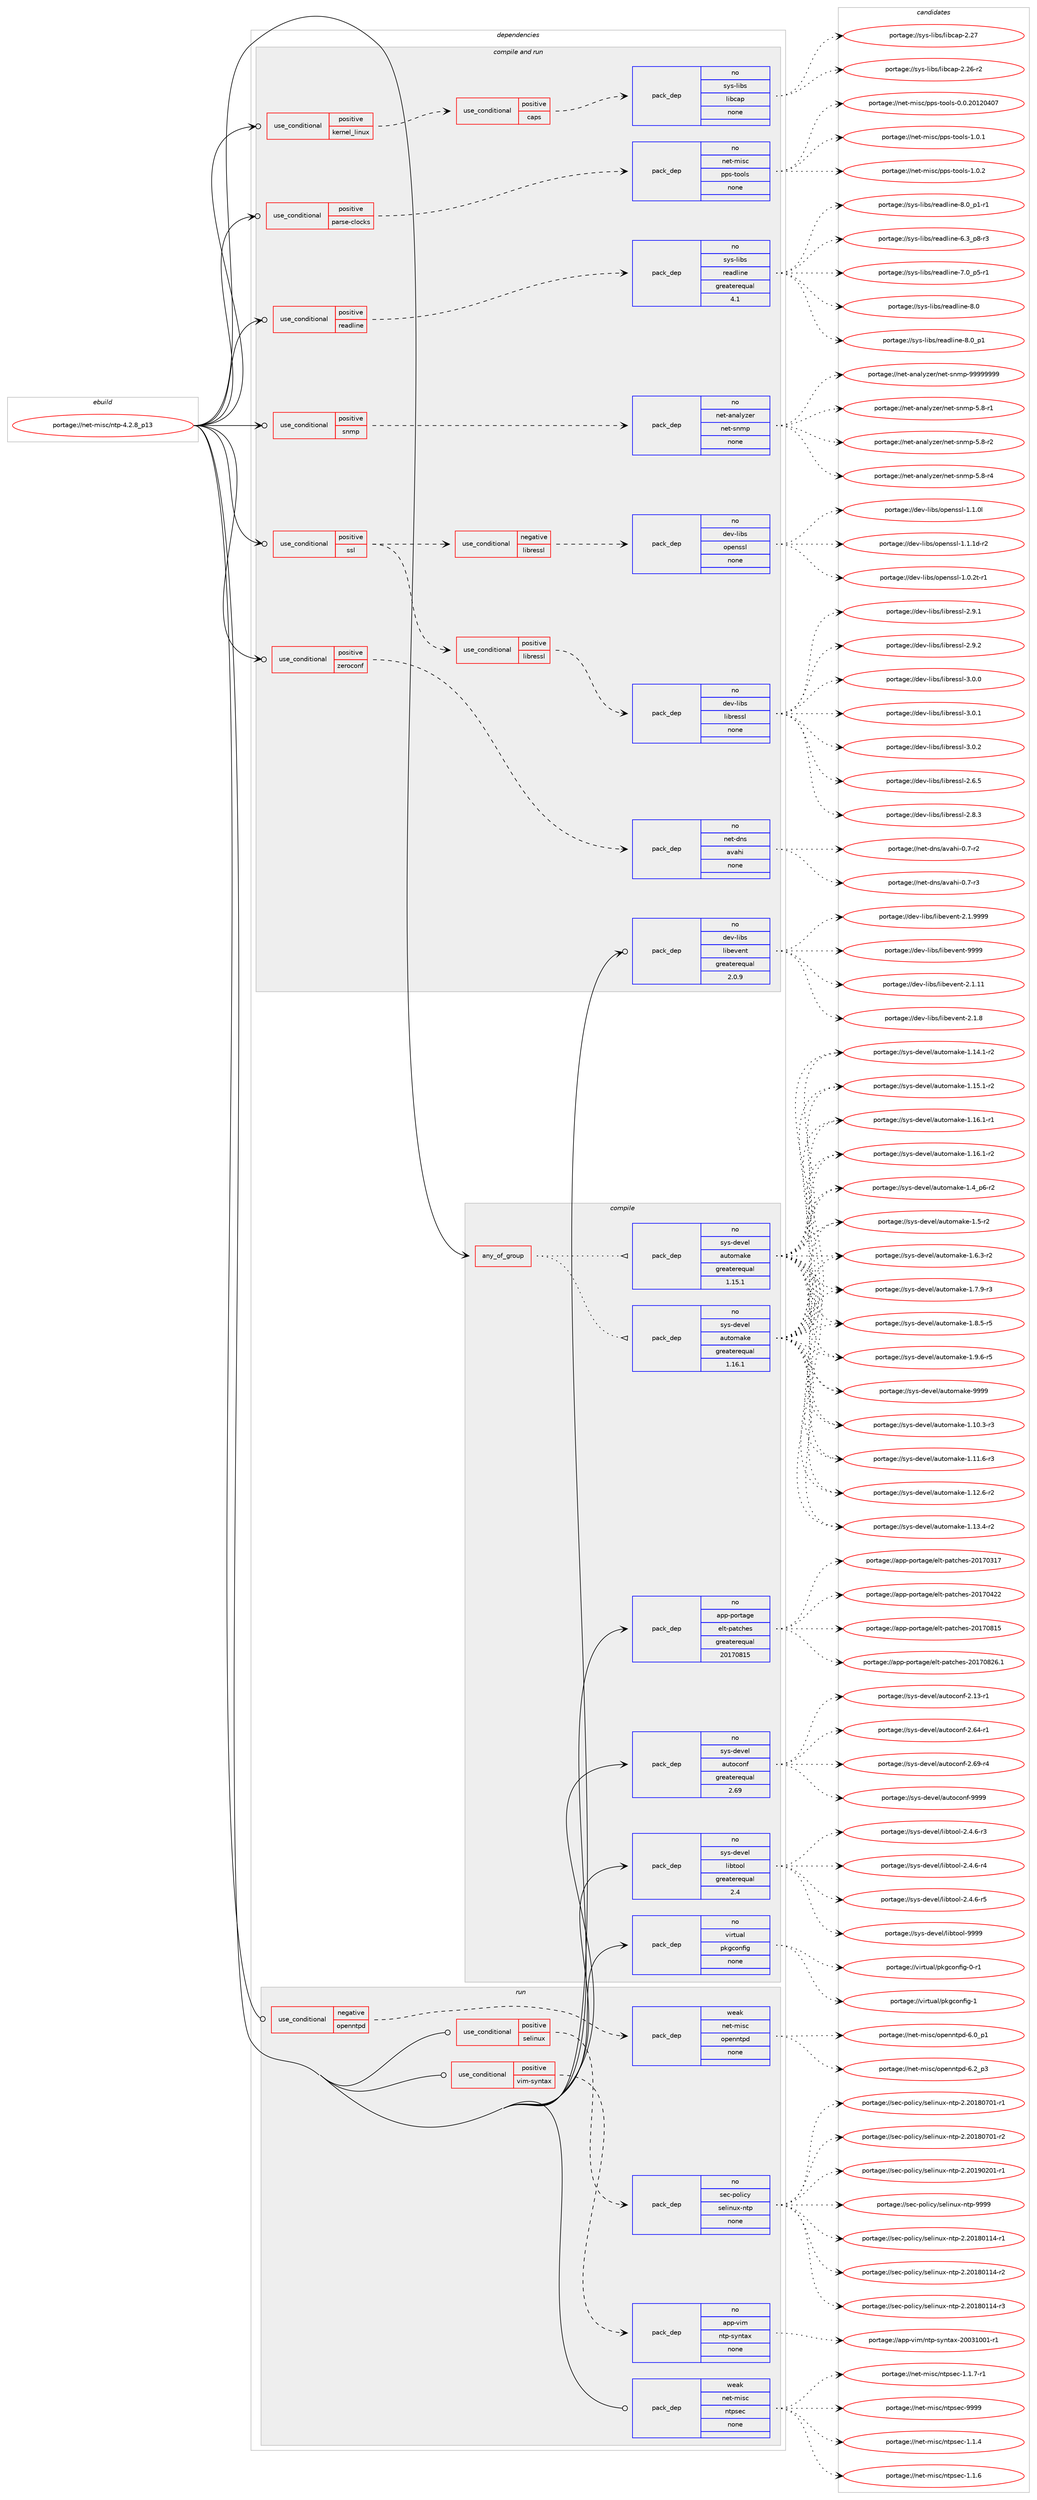 digraph prolog {

# *************
# Graph options
# *************

newrank=true;
concentrate=true;
compound=true;
graph [rankdir=LR,fontname=Helvetica,fontsize=10,ranksep=1.5];#, ranksep=2.5, nodesep=0.2];
edge  [arrowhead=vee];
node  [fontname=Helvetica,fontsize=10];

# **********
# The ebuild
# **********

subgraph cluster_leftcol {
color=gray;
rank=same;
label=<<i>ebuild</i>>;
id [label="portage://net-misc/ntp-4.2.8_p13", color=red, width=4, href="../net-misc/ntp-4.2.8_p13.svg"];
}

# ****************
# The dependencies
# ****************

subgraph cluster_midcol {
color=gray;
label=<<i>dependencies</i>>;
subgraph cluster_compile {
fillcolor="#eeeeee";
style=filled;
label=<<i>compile</i>>;
subgraph any5979 {
dependency368099 [label=<<TABLE BORDER="0" CELLBORDER="1" CELLSPACING="0" CELLPADDING="4"><TR><TD CELLPADDING="10">any_of_group</TD></TR></TABLE>>, shape=none, color=red];subgraph pack269850 {
dependency368100 [label=<<TABLE BORDER="0" CELLBORDER="1" CELLSPACING="0" CELLPADDING="4" WIDTH="220"><TR><TD ROWSPAN="6" CELLPADDING="30">pack_dep</TD></TR><TR><TD WIDTH="110">no</TD></TR><TR><TD>sys-devel</TD></TR><TR><TD>automake</TD></TR><TR><TD>greaterequal</TD></TR><TR><TD>1.16.1</TD></TR></TABLE>>, shape=none, color=blue];
}
dependency368099:e -> dependency368100:w [weight=20,style="dotted",arrowhead="oinv"];
subgraph pack269851 {
dependency368101 [label=<<TABLE BORDER="0" CELLBORDER="1" CELLSPACING="0" CELLPADDING="4" WIDTH="220"><TR><TD ROWSPAN="6" CELLPADDING="30">pack_dep</TD></TR><TR><TD WIDTH="110">no</TD></TR><TR><TD>sys-devel</TD></TR><TR><TD>automake</TD></TR><TR><TD>greaterequal</TD></TR><TR><TD>1.15.1</TD></TR></TABLE>>, shape=none, color=blue];
}
dependency368099:e -> dependency368101:w [weight=20,style="dotted",arrowhead="oinv"];
}
id:e -> dependency368099:w [weight=20,style="solid",arrowhead="vee"];
subgraph pack269852 {
dependency368102 [label=<<TABLE BORDER="0" CELLBORDER="1" CELLSPACING="0" CELLPADDING="4" WIDTH="220"><TR><TD ROWSPAN="6" CELLPADDING="30">pack_dep</TD></TR><TR><TD WIDTH="110">no</TD></TR><TR><TD>app-portage</TD></TR><TR><TD>elt-patches</TD></TR><TR><TD>greaterequal</TD></TR><TR><TD>20170815</TD></TR></TABLE>>, shape=none, color=blue];
}
id:e -> dependency368102:w [weight=20,style="solid",arrowhead="vee"];
subgraph pack269853 {
dependency368103 [label=<<TABLE BORDER="0" CELLBORDER="1" CELLSPACING="0" CELLPADDING="4" WIDTH="220"><TR><TD ROWSPAN="6" CELLPADDING="30">pack_dep</TD></TR><TR><TD WIDTH="110">no</TD></TR><TR><TD>sys-devel</TD></TR><TR><TD>autoconf</TD></TR><TR><TD>greaterequal</TD></TR><TR><TD>2.69</TD></TR></TABLE>>, shape=none, color=blue];
}
id:e -> dependency368103:w [weight=20,style="solid",arrowhead="vee"];
subgraph pack269854 {
dependency368104 [label=<<TABLE BORDER="0" CELLBORDER="1" CELLSPACING="0" CELLPADDING="4" WIDTH="220"><TR><TD ROWSPAN="6" CELLPADDING="30">pack_dep</TD></TR><TR><TD WIDTH="110">no</TD></TR><TR><TD>sys-devel</TD></TR><TR><TD>libtool</TD></TR><TR><TD>greaterequal</TD></TR><TR><TD>2.4</TD></TR></TABLE>>, shape=none, color=blue];
}
id:e -> dependency368104:w [weight=20,style="solid",arrowhead="vee"];
subgraph pack269855 {
dependency368105 [label=<<TABLE BORDER="0" CELLBORDER="1" CELLSPACING="0" CELLPADDING="4" WIDTH="220"><TR><TD ROWSPAN="6" CELLPADDING="30">pack_dep</TD></TR><TR><TD WIDTH="110">no</TD></TR><TR><TD>virtual</TD></TR><TR><TD>pkgconfig</TD></TR><TR><TD>none</TD></TR><TR><TD></TD></TR></TABLE>>, shape=none, color=blue];
}
id:e -> dependency368105:w [weight=20,style="solid",arrowhead="vee"];
}
subgraph cluster_compileandrun {
fillcolor="#eeeeee";
style=filled;
label=<<i>compile and run</i>>;
subgraph cond92102 {
dependency368106 [label=<<TABLE BORDER="0" CELLBORDER="1" CELLSPACING="0" CELLPADDING="4"><TR><TD ROWSPAN="3" CELLPADDING="10">use_conditional</TD></TR><TR><TD>positive</TD></TR><TR><TD>kernel_linux</TD></TR></TABLE>>, shape=none, color=red];
subgraph cond92103 {
dependency368107 [label=<<TABLE BORDER="0" CELLBORDER="1" CELLSPACING="0" CELLPADDING="4"><TR><TD ROWSPAN="3" CELLPADDING="10">use_conditional</TD></TR><TR><TD>positive</TD></TR><TR><TD>caps</TD></TR></TABLE>>, shape=none, color=red];
subgraph pack269856 {
dependency368108 [label=<<TABLE BORDER="0" CELLBORDER="1" CELLSPACING="0" CELLPADDING="4" WIDTH="220"><TR><TD ROWSPAN="6" CELLPADDING="30">pack_dep</TD></TR><TR><TD WIDTH="110">no</TD></TR><TR><TD>sys-libs</TD></TR><TR><TD>libcap</TD></TR><TR><TD>none</TD></TR><TR><TD></TD></TR></TABLE>>, shape=none, color=blue];
}
dependency368107:e -> dependency368108:w [weight=20,style="dashed",arrowhead="vee"];
}
dependency368106:e -> dependency368107:w [weight=20,style="dashed",arrowhead="vee"];
}
id:e -> dependency368106:w [weight=20,style="solid",arrowhead="odotvee"];
subgraph cond92104 {
dependency368109 [label=<<TABLE BORDER="0" CELLBORDER="1" CELLSPACING="0" CELLPADDING="4"><TR><TD ROWSPAN="3" CELLPADDING="10">use_conditional</TD></TR><TR><TD>positive</TD></TR><TR><TD>parse-clocks</TD></TR></TABLE>>, shape=none, color=red];
subgraph pack269857 {
dependency368110 [label=<<TABLE BORDER="0" CELLBORDER="1" CELLSPACING="0" CELLPADDING="4" WIDTH="220"><TR><TD ROWSPAN="6" CELLPADDING="30">pack_dep</TD></TR><TR><TD WIDTH="110">no</TD></TR><TR><TD>net-misc</TD></TR><TR><TD>pps-tools</TD></TR><TR><TD>none</TD></TR><TR><TD></TD></TR></TABLE>>, shape=none, color=blue];
}
dependency368109:e -> dependency368110:w [weight=20,style="dashed",arrowhead="vee"];
}
id:e -> dependency368109:w [weight=20,style="solid",arrowhead="odotvee"];
subgraph cond92105 {
dependency368111 [label=<<TABLE BORDER="0" CELLBORDER="1" CELLSPACING="0" CELLPADDING="4"><TR><TD ROWSPAN="3" CELLPADDING="10">use_conditional</TD></TR><TR><TD>positive</TD></TR><TR><TD>readline</TD></TR></TABLE>>, shape=none, color=red];
subgraph pack269858 {
dependency368112 [label=<<TABLE BORDER="0" CELLBORDER="1" CELLSPACING="0" CELLPADDING="4" WIDTH="220"><TR><TD ROWSPAN="6" CELLPADDING="30">pack_dep</TD></TR><TR><TD WIDTH="110">no</TD></TR><TR><TD>sys-libs</TD></TR><TR><TD>readline</TD></TR><TR><TD>greaterequal</TD></TR><TR><TD>4.1</TD></TR></TABLE>>, shape=none, color=blue];
}
dependency368111:e -> dependency368112:w [weight=20,style="dashed",arrowhead="vee"];
}
id:e -> dependency368111:w [weight=20,style="solid",arrowhead="odotvee"];
subgraph cond92106 {
dependency368113 [label=<<TABLE BORDER="0" CELLBORDER="1" CELLSPACING="0" CELLPADDING="4"><TR><TD ROWSPAN="3" CELLPADDING="10">use_conditional</TD></TR><TR><TD>positive</TD></TR><TR><TD>snmp</TD></TR></TABLE>>, shape=none, color=red];
subgraph pack269859 {
dependency368114 [label=<<TABLE BORDER="0" CELLBORDER="1" CELLSPACING="0" CELLPADDING="4" WIDTH="220"><TR><TD ROWSPAN="6" CELLPADDING="30">pack_dep</TD></TR><TR><TD WIDTH="110">no</TD></TR><TR><TD>net-analyzer</TD></TR><TR><TD>net-snmp</TD></TR><TR><TD>none</TD></TR><TR><TD></TD></TR></TABLE>>, shape=none, color=blue];
}
dependency368113:e -> dependency368114:w [weight=20,style="dashed",arrowhead="vee"];
}
id:e -> dependency368113:w [weight=20,style="solid",arrowhead="odotvee"];
subgraph cond92107 {
dependency368115 [label=<<TABLE BORDER="0" CELLBORDER="1" CELLSPACING="0" CELLPADDING="4"><TR><TD ROWSPAN="3" CELLPADDING="10">use_conditional</TD></TR><TR><TD>positive</TD></TR><TR><TD>ssl</TD></TR></TABLE>>, shape=none, color=red];
subgraph cond92108 {
dependency368116 [label=<<TABLE BORDER="0" CELLBORDER="1" CELLSPACING="0" CELLPADDING="4"><TR><TD ROWSPAN="3" CELLPADDING="10">use_conditional</TD></TR><TR><TD>negative</TD></TR><TR><TD>libressl</TD></TR></TABLE>>, shape=none, color=red];
subgraph pack269860 {
dependency368117 [label=<<TABLE BORDER="0" CELLBORDER="1" CELLSPACING="0" CELLPADDING="4" WIDTH="220"><TR><TD ROWSPAN="6" CELLPADDING="30">pack_dep</TD></TR><TR><TD WIDTH="110">no</TD></TR><TR><TD>dev-libs</TD></TR><TR><TD>openssl</TD></TR><TR><TD>none</TD></TR><TR><TD></TD></TR></TABLE>>, shape=none, color=blue];
}
dependency368116:e -> dependency368117:w [weight=20,style="dashed",arrowhead="vee"];
}
dependency368115:e -> dependency368116:w [weight=20,style="dashed",arrowhead="vee"];
subgraph cond92109 {
dependency368118 [label=<<TABLE BORDER="0" CELLBORDER="1" CELLSPACING="0" CELLPADDING="4"><TR><TD ROWSPAN="3" CELLPADDING="10">use_conditional</TD></TR><TR><TD>positive</TD></TR><TR><TD>libressl</TD></TR></TABLE>>, shape=none, color=red];
subgraph pack269861 {
dependency368119 [label=<<TABLE BORDER="0" CELLBORDER="1" CELLSPACING="0" CELLPADDING="4" WIDTH="220"><TR><TD ROWSPAN="6" CELLPADDING="30">pack_dep</TD></TR><TR><TD WIDTH="110">no</TD></TR><TR><TD>dev-libs</TD></TR><TR><TD>libressl</TD></TR><TR><TD>none</TD></TR><TR><TD></TD></TR></TABLE>>, shape=none, color=blue];
}
dependency368118:e -> dependency368119:w [weight=20,style="dashed",arrowhead="vee"];
}
dependency368115:e -> dependency368118:w [weight=20,style="dashed",arrowhead="vee"];
}
id:e -> dependency368115:w [weight=20,style="solid",arrowhead="odotvee"];
subgraph cond92110 {
dependency368120 [label=<<TABLE BORDER="0" CELLBORDER="1" CELLSPACING="0" CELLPADDING="4"><TR><TD ROWSPAN="3" CELLPADDING="10">use_conditional</TD></TR><TR><TD>positive</TD></TR><TR><TD>zeroconf</TD></TR></TABLE>>, shape=none, color=red];
subgraph pack269862 {
dependency368121 [label=<<TABLE BORDER="0" CELLBORDER="1" CELLSPACING="0" CELLPADDING="4" WIDTH="220"><TR><TD ROWSPAN="6" CELLPADDING="30">pack_dep</TD></TR><TR><TD WIDTH="110">no</TD></TR><TR><TD>net-dns</TD></TR><TR><TD>avahi</TD></TR><TR><TD>none</TD></TR><TR><TD></TD></TR></TABLE>>, shape=none, color=blue];
}
dependency368120:e -> dependency368121:w [weight=20,style="dashed",arrowhead="vee"];
}
id:e -> dependency368120:w [weight=20,style="solid",arrowhead="odotvee"];
subgraph pack269863 {
dependency368122 [label=<<TABLE BORDER="0" CELLBORDER="1" CELLSPACING="0" CELLPADDING="4" WIDTH="220"><TR><TD ROWSPAN="6" CELLPADDING="30">pack_dep</TD></TR><TR><TD WIDTH="110">no</TD></TR><TR><TD>dev-libs</TD></TR><TR><TD>libevent</TD></TR><TR><TD>greaterequal</TD></TR><TR><TD>2.0.9</TD></TR></TABLE>>, shape=none, color=blue];
}
id:e -> dependency368122:w [weight=20,style="solid",arrowhead="odotvee"];
}
subgraph cluster_run {
fillcolor="#eeeeee";
style=filled;
label=<<i>run</i>>;
subgraph cond92111 {
dependency368123 [label=<<TABLE BORDER="0" CELLBORDER="1" CELLSPACING="0" CELLPADDING="4"><TR><TD ROWSPAN="3" CELLPADDING="10">use_conditional</TD></TR><TR><TD>negative</TD></TR><TR><TD>openntpd</TD></TR></TABLE>>, shape=none, color=red];
subgraph pack269864 {
dependency368124 [label=<<TABLE BORDER="0" CELLBORDER="1" CELLSPACING="0" CELLPADDING="4" WIDTH="220"><TR><TD ROWSPAN="6" CELLPADDING="30">pack_dep</TD></TR><TR><TD WIDTH="110">weak</TD></TR><TR><TD>net-misc</TD></TR><TR><TD>openntpd</TD></TR><TR><TD>none</TD></TR><TR><TD></TD></TR></TABLE>>, shape=none, color=blue];
}
dependency368123:e -> dependency368124:w [weight=20,style="dashed",arrowhead="vee"];
}
id:e -> dependency368123:w [weight=20,style="solid",arrowhead="odot"];
subgraph cond92112 {
dependency368125 [label=<<TABLE BORDER="0" CELLBORDER="1" CELLSPACING="0" CELLPADDING="4"><TR><TD ROWSPAN="3" CELLPADDING="10">use_conditional</TD></TR><TR><TD>positive</TD></TR><TR><TD>selinux</TD></TR></TABLE>>, shape=none, color=red];
subgraph pack269865 {
dependency368126 [label=<<TABLE BORDER="0" CELLBORDER="1" CELLSPACING="0" CELLPADDING="4" WIDTH="220"><TR><TD ROWSPAN="6" CELLPADDING="30">pack_dep</TD></TR><TR><TD WIDTH="110">no</TD></TR><TR><TD>sec-policy</TD></TR><TR><TD>selinux-ntp</TD></TR><TR><TD>none</TD></TR><TR><TD></TD></TR></TABLE>>, shape=none, color=blue];
}
dependency368125:e -> dependency368126:w [weight=20,style="dashed",arrowhead="vee"];
}
id:e -> dependency368125:w [weight=20,style="solid",arrowhead="odot"];
subgraph cond92113 {
dependency368127 [label=<<TABLE BORDER="0" CELLBORDER="1" CELLSPACING="0" CELLPADDING="4"><TR><TD ROWSPAN="3" CELLPADDING="10">use_conditional</TD></TR><TR><TD>positive</TD></TR><TR><TD>vim-syntax</TD></TR></TABLE>>, shape=none, color=red];
subgraph pack269866 {
dependency368128 [label=<<TABLE BORDER="0" CELLBORDER="1" CELLSPACING="0" CELLPADDING="4" WIDTH="220"><TR><TD ROWSPAN="6" CELLPADDING="30">pack_dep</TD></TR><TR><TD WIDTH="110">no</TD></TR><TR><TD>app-vim</TD></TR><TR><TD>ntp-syntax</TD></TR><TR><TD>none</TD></TR><TR><TD></TD></TR></TABLE>>, shape=none, color=blue];
}
dependency368127:e -> dependency368128:w [weight=20,style="dashed",arrowhead="vee"];
}
id:e -> dependency368127:w [weight=20,style="solid",arrowhead="odot"];
subgraph pack269867 {
dependency368129 [label=<<TABLE BORDER="0" CELLBORDER="1" CELLSPACING="0" CELLPADDING="4" WIDTH="220"><TR><TD ROWSPAN="6" CELLPADDING="30">pack_dep</TD></TR><TR><TD WIDTH="110">weak</TD></TR><TR><TD>net-misc</TD></TR><TR><TD>ntpsec</TD></TR><TR><TD>none</TD></TR><TR><TD></TD></TR></TABLE>>, shape=none, color=blue];
}
id:e -> dependency368129:w [weight=20,style="solid",arrowhead="odot"];
}
}

# **************
# The candidates
# **************

subgraph cluster_choices {
rank=same;
color=gray;
label=<<i>candidates</i>>;

subgraph choice269850 {
color=black;
nodesep=1;
choiceportage11512111545100101118101108479711711611110997107101454946494846514511451 [label="portage://sys-devel/automake-1.10.3-r3", color=red, width=4,href="../sys-devel/automake-1.10.3-r3.svg"];
choiceportage11512111545100101118101108479711711611110997107101454946494946544511451 [label="portage://sys-devel/automake-1.11.6-r3", color=red, width=4,href="../sys-devel/automake-1.11.6-r3.svg"];
choiceportage11512111545100101118101108479711711611110997107101454946495046544511450 [label="portage://sys-devel/automake-1.12.6-r2", color=red, width=4,href="../sys-devel/automake-1.12.6-r2.svg"];
choiceportage11512111545100101118101108479711711611110997107101454946495146524511450 [label="portage://sys-devel/automake-1.13.4-r2", color=red, width=4,href="../sys-devel/automake-1.13.4-r2.svg"];
choiceportage11512111545100101118101108479711711611110997107101454946495246494511450 [label="portage://sys-devel/automake-1.14.1-r2", color=red, width=4,href="../sys-devel/automake-1.14.1-r2.svg"];
choiceportage11512111545100101118101108479711711611110997107101454946495346494511450 [label="portage://sys-devel/automake-1.15.1-r2", color=red, width=4,href="../sys-devel/automake-1.15.1-r2.svg"];
choiceportage11512111545100101118101108479711711611110997107101454946495446494511449 [label="portage://sys-devel/automake-1.16.1-r1", color=red, width=4,href="../sys-devel/automake-1.16.1-r1.svg"];
choiceportage11512111545100101118101108479711711611110997107101454946495446494511450 [label="portage://sys-devel/automake-1.16.1-r2", color=red, width=4,href="../sys-devel/automake-1.16.1-r2.svg"];
choiceportage115121115451001011181011084797117116111109971071014549465295112544511450 [label="portage://sys-devel/automake-1.4_p6-r2", color=red, width=4,href="../sys-devel/automake-1.4_p6-r2.svg"];
choiceportage11512111545100101118101108479711711611110997107101454946534511450 [label="portage://sys-devel/automake-1.5-r2", color=red, width=4,href="../sys-devel/automake-1.5-r2.svg"];
choiceportage115121115451001011181011084797117116111109971071014549465446514511450 [label="portage://sys-devel/automake-1.6.3-r2", color=red, width=4,href="../sys-devel/automake-1.6.3-r2.svg"];
choiceportage115121115451001011181011084797117116111109971071014549465546574511451 [label="portage://sys-devel/automake-1.7.9-r3", color=red, width=4,href="../sys-devel/automake-1.7.9-r3.svg"];
choiceportage115121115451001011181011084797117116111109971071014549465646534511453 [label="portage://sys-devel/automake-1.8.5-r5", color=red, width=4,href="../sys-devel/automake-1.8.5-r5.svg"];
choiceportage115121115451001011181011084797117116111109971071014549465746544511453 [label="portage://sys-devel/automake-1.9.6-r5", color=red, width=4,href="../sys-devel/automake-1.9.6-r5.svg"];
choiceportage115121115451001011181011084797117116111109971071014557575757 [label="portage://sys-devel/automake-9999", color=red, width=4,href="../sys-devel/automake-9999.svg"];
dependency368100:e -> choiceportage11512111545100101118101108479711711611110997107101454946494846514511451:w [style=dotted,weight="100"];
dependency368100:e -> choiceportage11512111545100101118101108479711711611110997107101454946494946544511451:w [style=dotted,weight="100"];
dependency368100:e -> choiceportage11512111545100101118101108479711711611110997107101454946495046544511450:w [style=dotted,weight="100"];
dependency368100:e -> choiceportage11512111545100101118101108479711711611110997107101454946495146524511450:w [style=dotted,weight="100"];
dependency368100:e -> choiceportage11512111545100101118101108479711711611110997107101454946495246494511450:w [style=dotted,weight="100"];
dependency368100:e -> choiceportage11512111545100101118101108479711711611110997107101454946495346494511450:w [style=dotted,weight="100"];
dependency368100:e -> choiceportage11512111545100101118101108479711711611110997107101454946495446494511449:w [style=dotted,weight="100"];
dependency368100:e -> choiceportage11512111545100101118101108479711711611110997107101454946495446494511450:w [style=dotted,weight="100"];
dependency368100:e -> choiceportage115121115451001011181011084797117116111109971071014549465295112544511450:w [style=dotted,weight="100"];
dependency368100:e -> choiceportage11512111545100101118101108479711711611110997107101454946534511450:w [style=dotted,weight="100"];
dependency368100:e -> choiceportage115121115451001011181011084797117116111109971071014549465446514511450:w [style=dotted,weight="100"];
dependency368100:e -> choiceportage115121115451001011181011084797117116111109971071014549465546574511451:w [style=dotted,weight="100"];
dependency368100:e -> choiceportage115121115451001011181011084797117116111109971071014549465646534511453:w [style=dotted,weight="100"];
dependency368100:e -> choiceportage115121115451001011181011084797117116111109971071014549465746544511453:w [style=dotted,weight="100"];
dependency368100:e -> choiceportage115121115451001011181011084797117116111109971071014557575757:w [style=dotted,weight="100"];
}
subgraph choice269851 {
color=black;
nodesep=1;
choiceportage11512111545100101118101108479711711611110997107101454946494846514511451 [label="portage://sys-devel/automake-1.10.3-r3", color=red, width=4,href="../sys-devel/automake-1.10.3-r3.svg"];
choiceportage11512111545100101118101108479711711611110997107101454946494946544511451 [label="portage://sys-devel/automake-1.11.6-r3", color=red, width=4,href="../sys-devel/automake-1.11.6-r3.svg"];
choiceportage11512111545100101118101108479711711611110997107101454946495046544511450 [label="portage://sys-devel/automake-1.12.6-r2", color=red, width=4,href="../sys-devel/automake-1.12.6-r2.svg"];
choiceportage11512111545100101118101108479711711611110997107101454946495146524511450 [label="portage://sys-devel/automake-1.13.4-r2", color=red, width=4,href="../sys-devel/automake-1.13.4-r2.svg"];
choiceportage11512111545100101118101108479711711611110997107101454946495246494511450 [label="portage://sys-devel/automake-1.14.1-r2", color=red, width=4,href="../sys-devel/automake-1.14.1-r2.svg"];
choiceportage11512111545100101118101108479711711611110997107101454946495346494511450 [label="portage://sys-devel/automake-1.15.1-r2", color=red, width=4,href="../sys-devel/automake-1.15.1-r2.svg"];
choiceportage11512111545100101118101108479711711611110997107101454946495446494511449 [label="portage://sys-devel/automake-1.16.1-r1", color=red, width=4,href="../sys-devel/automake-1.16.1-r1.svg"];
choiceportage11512111545100101118101108479711711611110997107101454946495446494511450 [label="portage://sys-devel/automake-1.16.1-r2", color=red, width=4,href="../sys-devel/automake-1.16.1-r2.svg"];
choiceportage115121115451001011181011084797117116111109971071014549465295112544511450 [label="portage://sys-devel/automake-1.4_p6-r2", color=red, width=4,href="../sys-devel/automake-1.4_p6-r2.svg"];
choiceportage11512111545100101118101108479711711611110997107101454946534511450 [label="portage://sys-devel/automake-1.5-r2", color=red, width=4,href="../sys-devel/automake-1.5-r2.svg"];
choiceportage115121115451001011181011084797117116111109971071014549465446514511450 [label="portage://sys-devel/automake-1.6.3-r2", color=red, width=4,href="../sys-devel/automake-1.6.3-r2.svg"];
choiceportage115121115451001011181011084797117116111109971071014549465546574511451 [label="portage://sys-devel/automake-1.7.9-r3", color=red, width=4,href="../sys-devel/automake-1.7.9-r3.svg"];
choiceportage115121115451001011181011084797117116111109971071014549465646534511453 [label="portage://sys-devel/automake-1.8.5-r5", color=red, width=4,href="../sys-devel/automake-1.8.5-r5.svg"];
choiceportage115121115451001011181011084797117116111109971071014549465746544511453 [label="portage://sys-devel/automake-1.9.6-r5", color=red, width=4,href="../sys-devel/automake-1.9.6-r5.svg"];
choiceportage115121115451001011181011084797117116111109971071014557575757 [label="portage://sys-devel/automake-9999", color=red, width=4,href="../sys-devel/automake-9999.svg"];
dependency368101:e -> choiceportage11512111545100101118101108479711711611110997107101454946494846514511451:w [style=dotted,weight="100"];
dependency368101:e -> choiceportage11512111545100101118101108479711711611110997107101454946494946544511451:w [style=dotted,weight="100"];
dependency368101:e -> choiceportage11512111545100101118101108479711711611110997107101454946495046544511450:w [style=dotted,weight="100"];
dependency368101:e -> choiceportage11512111545100101118101108479711711611110997107101454946495146524511450:w [style=dotted,weight="100"];
dependency368101:e -> choiceportage11512111545100101118101108479711711611110997107101454946495246494511450:w [style=dotted,weight="100"];
dependency368101:e -> choiceportage11512111545100101118101108479711711611110997107101454946495346494511450:w [style=dotted,weight="100"];
dependency368101:e -> choiceportage11512111545100101118101108479711711611110997107101454946495446494511449:w [style=dotted,weight="100"];
dependency368101:e -> choiceportage11512111545100101118101108479711711611110997107101454946495446494511450:w [style=dotted,weight="100"];
dependency368101:e -> choiceportage115121115451001011181011084797117116111109971071014549465295112544511450:w [style=dotted,weight="100"];
dependency368101:e -> choiceportage11512111545100101118101108479711711611110997107101454946534511450:w [style=dotted,weight="100"];
dependency368101:e -> choiceportage115121115451001011181011084797117116111109971071014549465446514511450:w [style=dotted,weight="100"];
dependency368101:e -> choiceportage115121115451001011181011084797117116111109971071014549465546574511451:w [style=dotted,weight="100"];
dependency368101:e -> choiceportage115121115451001011181011084797117116111109971071014549465646534511453:w [style=dotted,weight="100"];
dependency368101:e -> choiceportage115121115451001011181011084797117116111109971071014549465746544511453:w [style=dotted,weight="100"];
dependency368101:e -> choiceportage115121115451001011181011084797117116111109971071014557575757:w [style=dotted,weight="100"];
}
subgraph choice269852 {
color=black;
nodesep=1;
choiceportage97112112451121111141169710310147101108116451129711699104101115455048495548514955 [label="portage://app-portage/elt-patches-20170317", color=red, width=4,href="../app-portage/elt-patches-20170317.svg"];
choiceportage97112112451121111141169710310147101108116451129711699104101115455048495548525050 [label="portage://app-portage/elt-patches-20170422", color=red, width=4,href="../app-portage/elt-patches-20170422.svg"];
choiceportage97112112451121111141169710310147101108116451129711699104101115455048495548564953 [label="portage://app-portage/elt-patches-20170815", color=red, width=4,href="../app-portage/elt-patches-20170815.svg"];
choiceportage971121124511211111411697103101471011081164511297116991041011154550484955485650544649 [label="portage://app-portage/elt-patches-20170826.1", color=red, width=4,href="../app-portage/elt-patches-20170826.1.svg"];
dependency368102:e -> choiceportage97112112451121111141169710310147101108116451129711699104101115455048495548514955:w [style=dotted,weight="100"];
dependency368102:e -> choiceportage97112112451121111141169710310147101108116451129711699104101115455048495548525050:w [style=dotted,weight="100"];
dependency368102:e -> choiceportage97112112451121111141169710310147101108116451129711699104101115455048495548564953:w [style=dotted,weight="100"];
dependency368102:e -> choiceportage971121124511211111411697103101471011081164511297116991041011154550484955485650544649:w [style=dotted,weight="100"];
}
subgraph choice269853 {
color=black;
nodesep=1;
choiceportage1151211154510010111810110847971171161119911111010245504649514511449 [label="portage://sys-devel/autoconf-2.13-r1", color=red, width=4,href="../sys-devel/autoconf-2.13-r1.svg"];
choiceportage1151211154510010111810110847971171161119911111010245504654524511449 [label="portage://sys-devel/autoconf-2.64-r1", color=red, width=4,href="../sys-devel/autoconf-2.64-r1.svg"];
choiceportage1151211154510010111810110847971171161119911111010245504654574511452 [label="portage://sys-devel/autoconf-2.69-r4", color=red, width=4,href="../sys-devel/autoconf-2.69-r4.svg"];
choiceportage115121115451001011181011084797117116111991111101024557575757 [label="portage://sys-devel/autoconf-9999", color=red, width=4,href="../sys-devel/autoconf-9999.svg"];
dependency368103:e -> choiceportage1151211154510010111810110847971171161119911111010245504649514511449:w [style=dotted,weight="100"];
dependency368103:e -> choiceportage1151211154510010111810110847971171161119911111010245504654524511449:w [style=dotted,weight="100"];
dependency368103:e -> choiceportage1151211154510010111810110847971171161119911111010245504654574511452:w [style=dotted,weight="100"];
dependency368103:e -> choiceportage115121115451001011181011084797117116111991111101024557575757:w [style=dotted,weight="100"];
}
subgraph choice269854 {
color=black;
nodesep=1;
choiceportage1151211154510010111810110847108105981161111111084550465246544511451 [label="portage://sys-devel/libtool-2.4.6-r3", color=red, width=4,href="../sys-devel/libtool-2.4.6-r3.svg"];
choiceportage1151211154510010111810110847108105981161111111084550465246544511452 [label="portage://sys-devel/libtool-2.4.6-r4", color=red, width=4,href="../sys-devel/libtool-2.4.6-r4.svg"];
choiceportage1151211154510010111810110847108105981161111111084550465246544511453 [label="portage://sys-devel/libtool-2.4.6-r5", color=red, width=4,href="../sys-devel/libtool-2.4.6-r5.svg"];
choiceportage1151211154510010111810110847108105981161111111084557575757 [label="portage://sys-devel/libtool-9999", color=red, width=4,href="../sys-devel/libtool-9999.svg"];
dependency368104:e -> choiceportage1151211154510010111810110847108105981161111111084550465246544511451:w [style=dotted,weight="100"];
dependency368104:e -> choiceportage1151211154510010111810110847108105981161111111084550465246544511452:w [style=dotted,weight="100"];
dependency368104:e -> choiceportage1151211154510010111810110847108105981161111111084550465246544511453:w [style=dotted,weight="100"];
dependency368104:e -> choiceportage1151211154510010111810110847108105981161111111084557575757:w [style=dotted,weight="100"];
}
subgraph choice269855 {
color=black;
nodesep=1;
choiceportage11810511411611797108471121071039911111010210510345484511449 [label="portage://virtual/pkgconfig-0-r1", color=red, width=4,href="../virtual/pkgconfig-0-r1.svg"];
choiceportage1181051141161179710847112107103991111101021051034549 [label="portage://virtual/pkgconfig-1", color=red, width=4,href="../virtual/pkgconfig-1.svg"];
dependency368105:e -> choiceportage11810511411611797108471121071039911111010210510345484511449:w [style=dotted,weight="100"];
dependency368105:e -> choiceportage1181051141161179710847112107103991111101021051034549:w [style=dotted,weight="100"];
}
subgraph choice269856 {
color=black;
nodesep=1;
choiceportage11512111545108105981154710810598999711245504650544511450 [label="portage://sys-libs/libcap-2.26-r2", color=red, width=4,href="../sys-libs/libcap-2.26-r2.svg"];
choiceportage1151211154510810598115471081059899971124550465055 [label="portage://sys-libs/libcap-2.27", color=red, width=4,href="../sys-libs/libcap-2.27.svg"];
dependency368108:e -> choiceportage11512111545108105981154710810598999711245504650544511450:w [style=dotted,weight="100"];
dependency368108:e -> choiceportage1151211154510810598115471081059899971124550465055:w [style=dotted,weight="100"];
}
subgraph choice269857 {
color=black;
nodesep=1;
choiceportage1101011164510910511599471121121154511611111110811545484648465048495048524855 [label="portage://net-misc/pps-tools-0.0.20120407", color=red, width=4,href="../net-misc/pps-tools-0.0.20120407.svg"];
choiceportage11010111645109105115994711211211545116111111108115454946484649 [label="portage://net-misc/pps-tools-1.0.1", color=red, width=4,href="../net-misc/pps-tools-1.0.1.svg"];
choiceportage11010111645109105115994711211211545116111111108115454946484650 [label="portage://net-misc/pps-tools-1.0.2", color=red, width=4,href="../net-misc/pps-tools-1.0.2.svg"];
dependency368110:e -> choiceportage1101011164510910511599471121121154511611111110811545484648465048495048524855:w [style=dotted,weight="100"];
dependency368110:e -> choiceportage11010111645109105115994711211211545116111111108115454946484649:w [style=dotted,weight="100"];
dependency368110:e -> choiceportage11010111645109105115994711211211545116111111108115454946484650:w [style=dotted,weight="100"];
}
subgraph choice269858 {
color=black;
nodesep=1;
choiceportage115121115451081059811547114101971001081051101014554465195112564511451 [label="portage://sys-libs/readline-6.3_p8-r3", color=red, width=4,href="../sys-libs/readline-6.3_p8-r3.svg"];
choiceportage115121115451081059811547114101971001081051101014555464895112534511449 [label="portage://sys-libs/readline-7.0_p5-r1", color=red, width=4,href="../sys-libs/readline-7.0_p5-r1.svg"];
choiceportage1151211154510810598115471141019710010810511010145564648 [label="portage://sys-libs/readline-8.0", color=red, width=4,href="../sys-libs/readline-8.0.svg"];
choiceportage11512111545108105981154711410197100108105110101455646489511249 [label="portage://sys-libs/readline-8.0_p1", color=red, width=4,href="../sys-libs/readline-8.0_p1.svg"];
choiceportage115121115451081059811547114101971001081051101014556464895112494511449 [label="portage://sys-libs/readline-8.0_p1-r1", color=red, width=4,href="../sys-libs/readline-8.0_p1-r1.svg"];
dependency368112:e -> choiceportage115121115451081059811547114101971001081051101014554465195112564511451:w [style=dotted,weight="100"];
dependency368112:e -> choiceportage115121115451081059811547114101971001081051101014555464895112534511449:w [style=dotted,weight="100"];
dependency368112:e -> choiceportage1151211154510810598115471141019710010810511010145564648:w [style=dotted,weight="100"];
dependency368112:e -> choiceportage11512111545108105981154711410197100108105110101455646489511249:w [style=dotted,weight="100"];
dependency368112:e -> choiceportage115121115451081059811547114101971001081051101014556464895112494511449:w [style=dotted,weight="100"];
}
subgraph choice269859 {
color=black;
nodesep=1;
choiceportage1101011164597110971081211221011144711010111645115110109112455346564511449 [label="portage://net-analyzer/net-snmp-5.8-r1", color=red, width=4,href="../net-analyzer/net-snmp-5.8-r1.svg"];
choiceportage1101011164597110971081211221011144711010111645115110109112455346564511450 [label="portage://net-analyzer/net-snmp-5.8-r2", color=red, width=4,href="../net-analyzer/net-snmp-5.8-r2.svg"];
choiceportage1101011164597110971081211221011144711010111645115110109112455346564511452 [label="portage://net-analyzer/net-snmp-5.8-r4", color=red, width=4,href="../net-analyzer/net-snmp-5.8-r4.svg"];
choiceportage1101011164597110971081211221011144711010111645115110109112455757575757575757 [label="portage://net-analyzer/net-snmp-99999999", color=red, width=4,href="../net-analyzer/net-snmp-99999999.svg"];
dependency368114:e -> choiceportage1101011164597110971081211221011144711010111645115110109112455346564511449:w [style=dotted,weight="100"];
dependency368114:e -> choiceportage1101011164597110971081211221011144711010111645115110109112455346564511450:w [style=dotted,weight="100"];
dependency368114:e -> choiceportage1101011164597110971081211221011144711010111645115110109112455346564511452:w [style=dotted,weight="100"];
dependency368114:e -> choiceportage1101011164597110971081211221011144711010111645115110109112455757575757575757:w [style=dotted,weight="100"];
}
subgraph choice269860 {
color=black;
nodesep=1;
choiceportage1001011184510810598115471111121011101151151084549464846501164511449 [label="portage://dev-libs/openssl-1.0.2t-r1", color=red, width=4,href="../dev-libs/openssl-1.0.2t-r1.svg"];
choiceportage100101118451081059811547111112101110115115108454946494648108 [label="portage://dev-libs/openssl-1.1.0l", color=red, width=4,href="../dev-libs/openssl-1.1.0l.svg"];
choiceportage1001011184510810598115471111121011101151151084549464946491004511450 [label="portage://dev-libs/openssl-1.1.1d-r2", color=red, width=4,href="../dev-libs/openssl-1.1.1d-r2.svg"];
dependency368117:e -> choiceportage1001011184510810598115471111121011101151151084549464846501164511449:w [style=dotted,weight="100"];
dependency368117:e -> choiceportage100101118451081059811547111112101110115115108454946494648108:w [style=dotted,weight="100"];
dependency368117:e -> choiceportage1001011184510810598115471111121011101151151084549464946491004511450:w [style=dotted,weight="100"];
}
subgraph choice269861 {
color=black;
nodesep=1;
choiceportage10010111845108105981154710810598114101115115108455046544653 [label="portage://dev-libs/libressl-2.6.5", color=red, width=4,href="../dev-libs/libressl-2.6.5.svg"];
choiceportage10010111845108105981154710810598114101115115108455046564651 [label="portage://dev-libs/libressl-2.8.3", color=red, width=4,href="../dev-libs/libressl-2.8.3.svg"];
choiceportage10010111845108105981154710810598114101115115108455046574649 [label="portage://dev-libs/libressl-2.9.1", color=red, width=4,href="../dev-libs/libressl-2.9.1.svg"];
choiceportage10010111845108105981154710810598114101115115108455046574650 [label="portage://dev-libs/libressl-2.9.2", color=red, width=4,href="../dev-libs/libressl-2.9.2.svg"];
choiceportage10010111845108105981154710810598114101115115108455146484648 [label="portage://dev-libs/libressl-3.0.0", color=red, width=4,href="../dev-libs/libressl-3.0.0.svg"];
choiceportage10010111845108105981154710810598114101115115108455146484649 [label="portage://dev-libs/libressl-3.0.1", color=red, width=4,href="../dev-libs/libressl-3.0.1.svg"];
choiceportage10010111845108105981154710810598114101115115108455146484650 [label="portage://dev-libs/libressl-3.0.2", color=red, width=4,href="../dev-libs/libressl-3.0.2.svg"];
dependency368119:e -> choiceportage10010111845108105981154710810598114101115115108455046544653:w [style=dotted,weight="100"];
dependency368119:e -> choiceportage10010111845108105981154710810598114101115115108455046564651:w [style=dotted,weight="100"];
dependency368119:e -> choiceportage10010111845108105981154710810598114101115115108455046574649:w [style=dotted,weight="100"];
dependency368119:e -> choiceportage10010111845108105981154710810598114101115115108455046574650:w [style=dotted,weight="100"];
dependency368119:e -> choiceportage10010111845108105981154710810598114101115115108455146484648:w [style=dotted,weight="100"];
dependency368119:e -> choiceportage10010111845108105981154710810598114101115115108455146484649:w [style=dotted,weight="100"];
dependency368119:e -> choiceportage10010111845108105981154710810598114101115115108455146484650:w [style=dotted,weight="100"];
}
subgraph choice269862 {
color=black;
nodesep=1;
choiceportage11010111645100110115479711897104105454846554511450 [label="portage://net-dns/avahi-0.7-r2", color=red, width=4,href="../net-dns/avahi-0.7-r2.svg"];
choiceportage11010111645100110115479711897104105454846554511451 [label="portage://net-dns/avahi-0.7-r3", color=red, width=4,href="../net-dns/avahi-0.7-r3.svg"];
dependency368121:e -> choiceportage11010111645100110115479711897104105454846554511450:w [style=dotted,weight="100"];
dependency368121:e -> choiceportage11010111645100110115479711897104105454846554511451:w [style=dotted,weight="100"];
}
subgraph choice269863 {
color=black;
nodesep=1;
choiceportage1001011184510810598115471081059810111810111011645504649464949 [label="portage://dev-libs/libevent-2.1.11", color=red, width=4,href="../dev-libs/libevent-2.1.11.svg"];
choiceportage10010111845108105981154710810598101118101110116455046494656 [label="portage://dev-libs/libevent-2.1.8", color=red, width=4,href="../dev-libs/libevent-2.1.8.svg"];
choiceportage10010111845108105981154710810598101118101110116455046494657575757 [label="portage://dev-libs/libevent-2.1.9999", color=red, width=4,href="../dev-libs/libevent-2.1.9999.svg"];
choiceportage100101118451081059811547108105981011181011101164557575757 [label="portage://dev-libs/libevent-9999", color=red, width=4,href="../dev-libs/libevent-9999.svg"];
dependency368122:e -> choiceportage1001011184510810598115471081059810111810111011645504649464949:w [style=dotted,weight="100"];
dependency368122:e -> choiceportage10010111845108105981154710810598101118101110116455046494656:w [style=dotted,weight="100"];
dependency368122:e -> choiceportage10010111845108105981154710810598101118101110116455046494657575757:w [style=dotted,weight="100"];
dependency368122:e -> choiceportage100101118451081059811547108105981011181011101164557575757:w [style=dotted,weight="100"];
}
subgraph choice269864 {
color=black;
nodesep=1;
choiceportage110101116451091051159947111112101110110116112100455446489511249 [label="portage://net-misc/openntpd-6.0_p1", color=red, width=4,href="../net-misc/openntpd-6.0_p1.svg"];
choiceportage110101116451091051159947111112101110110116112100455446509511251 [label="portage://net-misc/openntpd-6.2_p3", color=red, width=4,href="../net-misc/openntpd-6.2_p3.svg"];
dependency368124:e -> choiceportage110101116451091051159947111112101110110116112100455446489511249:w [style=dotted,weight="100"];
dependency368124:e -> choiceportage110101116451091051159947111112101110110116112100455446509511251:w [style=dotted,weight="100"];
}
subgraph choice269865 {
color=black;
nodesep=1;
choiceportage115101994511211110810599121471151011081051101171204511011611245504650484956484949524511449 [label="portage://sec-policy/selinux-ntp-2.20180114-r1", color=red, width=4,href="../sec-policy/selinux-ntp-2.20180114-r1.svg"];
choiceportage115101994511211110810599121471151011081051101171204511011611245504650484956484949524511450 [label="portage://sec-policy/selinux-ntp-2.20180114-r2", color=red, width=4,href="../sec-policy/selinux-ntp-2.20180114-r2.svg"];
choiceportage115101994511211110810599121471151011081051101171204511011611245504650484956484949524511451 [label="portage://sec-policy/selinux-ntp-2.20180114-r3", color=red, width=4,href="../sec-policy/selinux-ntp-2.20180114-r3.svg"];
choiceportage115101994511211110810599121471151011081051101171204511011611245504650484956485548494511449 [label="portage://sec-policy/selinux-ntp-2.20180701-r1", color=red, width=4,href="../sec-policy/selinux-ntp-2.20180701-r1.svg"];
choiceportage115101994511211110810599121471151011081051101171204511011611245504650484956485548494511450 [label="portage://sec-policy/selinux-ntp-2.20180701-r2", color=red, width=4,href="../sec-policy/selinux-ntp-2.20180701-r2.svg"];
choiceportage115101994511211110810599121471151011081051101171204511011611245504650484957485048494511449 [label="portage://sec-policy/selinux-ntp-2.20190201-r1", color=red, width=4,href="../sec-policy/selinux-ntp-2.20190201-r1.svg"];
choiceportage11510199451121111081059912147115101108105110117120451101161124557575757 [label="portage://sec-policy/selinux-ntp-9999", color=red, width=4,href="../sec-policy/selinux-ntp-9999.svg"];
dependency368126:e -> choiceportage115101994511211110810599121471151011081051101171204511011611245504650484956484949524511449:w [style=dotted,weight="100"];
dependency368126:e -> choiceportage115101994511211110810599121471151011081051101171204511011611245504650484956484949524511450:w [style=dotted,weight="100"];
dependency368126:e -> choiceportage115101994511211110810599121471151011081051101171204511011611245504650484956484949524511451:w [style=dotted,weight="100"];
dependency368126:e -> choiceportage115101994511211110810599121471151011081051101171204511011611245504650484956485548494511449:w [style=dotted,weight="100"];
dependency368126:e -> choiceportage115101994511211110810599121471151011081051101171204511011611245504650484956485548494511450:w [style=dotted,weight="100"];
dependency368126:e -> choiceportage115101994511211110810599121471151011081051101171204511011611245504650484957485048494511449:w [style=dotted,weight="100"];
dependency368126:e -> choiceportage11510199451121111081059912147115101108105110117120451101161124557575757:w [style=dotted,weight="100"];
}
subgraph choice269866 {
color=black;
nodesep=1;
choiceportage97112112451181051094711011611245115121110116971204550484851494848494511449 [label="portage://app-vim/ntp-syntax-20031001-r1", color=red, width=4,href="../app-vim/ntp-syntax-20031001-r1.svg"];
dependency368128:e -> choiceportage97112112451181051094711011611245115121110116971204550484851494848494511449:w [style=dotted,weight="100"];
}
subgraph choice269867 {
color=black;
nodesep=1;
choiceportage11010111645109105115994711011611211510199454946494652 [label="portage://net-misc/ntpsec-1.1.4", color=red, width=4,href="../net-misc/ntpsec-1.1.4.svg"];
choiceportage11010111645109105115994711011611211510199454946494654 [label="portage://net-misc/ntpsec-1.1.6", color=red, width=4,href="../net-misc/ntpsec-1.1.6.svg"];
choiceportage110101116451091051159947110116112115101994549464946554511449 [label="portage://net-misc/ntpsec-1.1.7-r1", color=red, width=4,href="../net-misc/ntpsec-1.1.7-r1.svg"];
choiceportage110101116451091051159947110116112115101994557575757 [label="portage://net-misc/ntpsec-9999", color=red, width=4,href="../net-misc/ntpsec-9999.svg"];
dependency368129:e -> choiceportage11010111645109105115994711011611211510199454946494652:w [style=dotted,weight="100"];
dependency368129:e -> choiceportage11010111645109105115994711011611211510199454946494654:w [style=dotted,weight="100"];
dependency368129:e -> choiceportage110101116451091051159947110116112115101994549464946554511449:w [style=dotted,weight="100"];
dependency368129:e -> choiceportage110101116451091051159947110116112115101994557575757:w [style=dotted,weight="100"];
}
}

}
